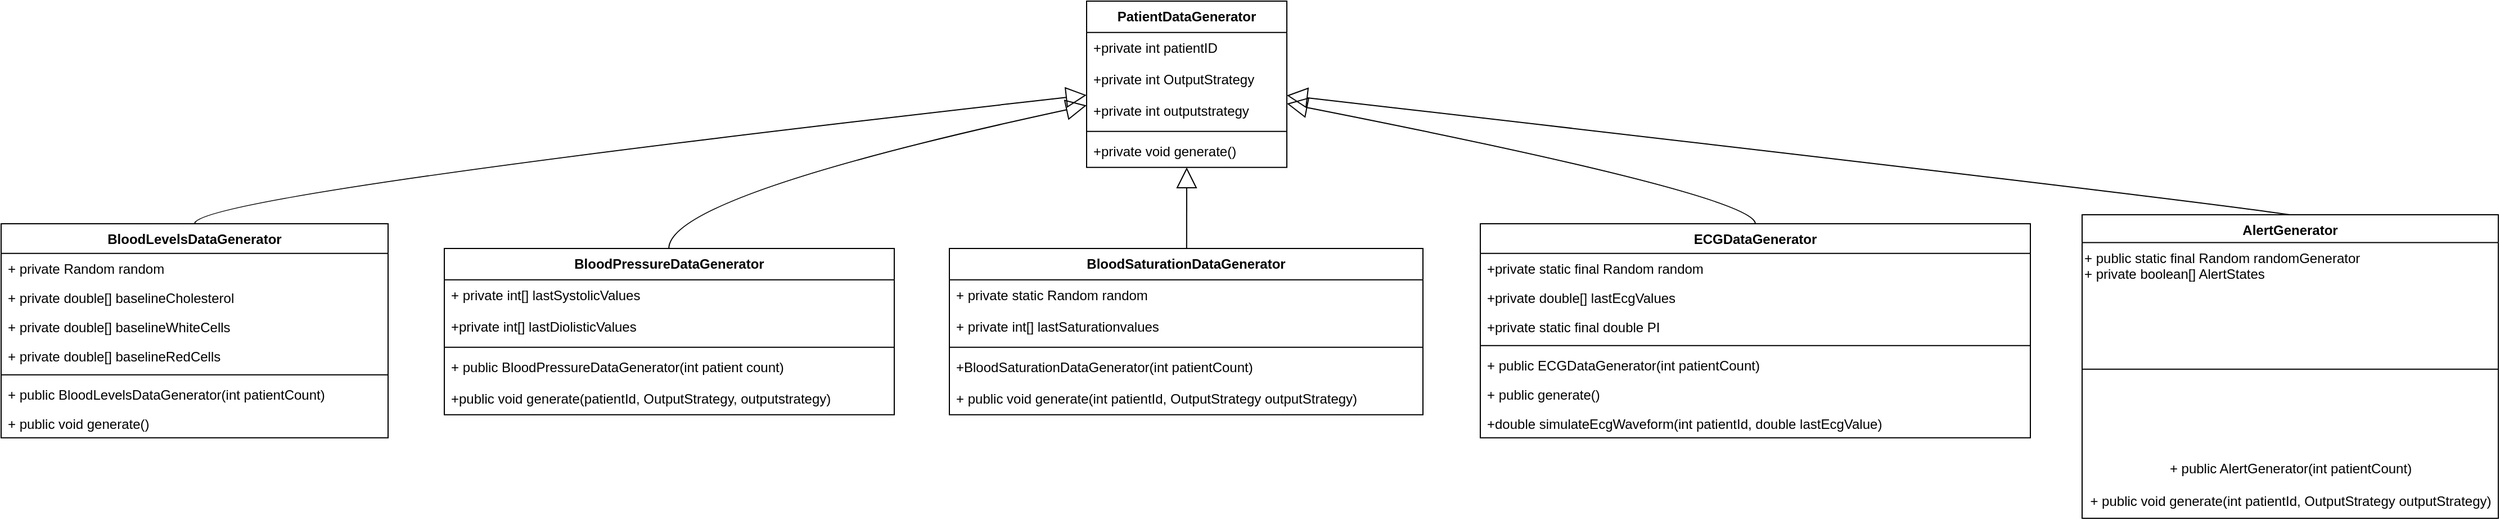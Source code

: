 <mxfile version="24.2.7" type="github">
  <diagram id="C5RBs43oDa-KdzZeNtuy" name="Page-1">
    <mxGraphModel dx="887" dy="520" grid="1" gridSize="10" guides="1" tooltips="1" connect="1" arrows="1" fold="1" page="1" pageScale="1" pageWidth="827" pageHeight="1169" math="0" shadow="0">
      <root>
        <mxCell id="WIyWlLk6GJQsqaUBKTNV-0" />
        <mxCell id="WIyWlLk6GJQsqaUBKTNV-1" parent="WIyWlLk6GJQsqaUBKTNV-0" />
        <mxCell id="Af25B5TgeSPkg5sPbAyL-43" value="PatientDataGenerator" style="swimlane;fontStyle=1;align=center;verticalAlign=top;childLayout=stackLayout;horizontal=1;startSize=27.9;horizontalStack=0;resizeParent=1;resizeParentMax=0;resizeLast=0;collapsible=0;marginBottom=0;" vertex="1" parent="WIyWlLk6GJQsqaUBKTNV-1">
          <mxGeometry x="985" y="20" width="178" height="147.9" as="geometry" />
        </mxCell>
        <mxCell id="Af25B5TgeSPkg5sPbAyL-44" value="+private int patientID" style="text;strokeColor=none;fillColor=none;align=left;verticalAlign=top;spacingLeft=4;spacingRight=4;overflow=hidden;rotatable=0;points=[[0,0.5],[1,0.5]];portConstraint=eastwest;" vertex="1" parent="Af25B5TgeSPkg5sPbAyL-43">
          <mxGeometry y="27.9" width="178" height="28" as="geometry" />
        </mxCell>
        <mxCell id="Af25B5TgeSPkg5sPbAyL-45" value="+private int OutputStrategy" style="text;strokeColor=none;fillColor=none;align=left;verticalAlign=top;spacingLeft=4;spacingRight=4;overflow=hidden;rotatable=0;points=[[0,0.5],[1,0.5]];portConstraint=eastwest;" vertex="1" parent="Af25B5TgeSPkg5sPbAyL-43">
          <mxGeometry y="55.9" width="178" height="28" as="geometry" />
        </mxCell>
        <mxCell id="Af25B5TgeSPkg5sPbAyL-46" value="+private int outputstrategy" style="text;strokeColor=none;fillColor=none;align=left;verticalAlign=top;spacingLeft=4;spacingRight=4;overflow=hidden;rotatable=0;points=[[0,0.5],[1,0.5]];portConstraint=eastwest;" vertex="1" parent="Af25B5TgeSPkg5sPbAyL-43">
          <mxGeometry y="83.9" width="178" height="28" as="geometry" />
        </mxCell>
        <mxCell id="Af25B5TgeSPkg5sPbAyL-47" style="line;strokeWidth=1;fillColor=none;align=left;verticalAlign=middle;spacingTop=-1;spacingLeft=3;spacingRight=3;rotatable=0;labelPosition=right;points=[];portConstraint=eastwest;strokeColor=inherit;" vertex="1" parent="Af25B5TgeSPkg5sPbAyL-43">
          <mxGeometry y="111.9" width="178" height="8" as="geometry" />
        </mxCell>
        <mxCell id="Af25B5TgeSPkg5sPbAyL-48" value="+private void generate()" style="text;strokeColor=none;fillColor=none;align=left;verticalAlign=top;spacingLeft=4;spacingRight=4;overflow=hidden;rotatable=0;points=[[0,0.5],[1,0.5]];portConstraint=eastwest;" vertex="1" parent="Af25B5TgeSPkg5sPbAyL-43">
          <mxGeometry y="119.9" width="178" height="28" as="geometry" />
        </mxCell>
        <mxCell id="Af25B5TgeSPkg5sPbAyL-49" value="BloodLevelsDataGenerator" style="swimlane;fontStyle=1;align=center;verticalAlign=top;childLayout=stackLayout;horizontal=1;startSize=26.357;horizontalStack=0;resizeParent=1;resizeParentMax=0;resizeLast=0;collapsible=0;marginBottom=0;" vertex="1" parent="WIyWlLk6GJQsqaUBKTNV-1">
          <mxGeometry x="20" y="218" width="344" height="190.357" as="geometry" />
        </mxCell>
        <mxCell id="Af25B5TgeSPkg5sPbAyL-50" value="+ private Random random" style="text;strokeColor=none;fillColor=none;align=left;verticalAlign=top;spacingLeft=4;spacingRight=4;overflow=hidden;rotatable=0;points=[[0,0.5],[1,0.5]];portConstraint=eastwest;" vertex="1" parent="Af25B5TgeSPkg5sPbAyL-49">
          <mxGeometry y="26.357" width="344" height="26" as="geometry" />
        </mxCell>
        <mxCell id="Af25B5TgeSPkg5sPbAyL-51" value="+ private double[] baselineCholesterol" style="text;strokeColor=none;fillColor=none;align=left;verticalAlign=top;spacingLeft=4;spacingRight=4;overflow=hidden;rotatable=0;points=[[0,0.5],[1,0.5]];portConstraint=eastwest;" vertex="1" parent="Af25B5TgeSPkg5sPbAyL-49">
          <mxGeometry y="52.357" width="344" height="26" as="geometry" />
        </mxCell>
        <mxCell id="Af25B5TgeSPkg5sPbAyL-52" value="+ private double[] baselineWhiteCells" style="text;strokeColor=none;fillColor=none;align=left;verticalAlign=top;spacingLeft=4;spacingRight=4;overflow=hidden;rotatable=0;points=[[0,0.5],[1,0.5]];portConstraint=eastwest;" vertex="1" parent="Af25B5TgeSPkg5sPbAyL-49">
          <mxGeometry y="78.357" width="344" height="26" as="geometry" />
        </mxCell>
        <mxCell id="Af25B5TgeSPkg5sPbAyL-53" value="+ private double[] baselineRedCells" style="text;strokeColor=none;fillColor=none;align=left;verticalAlign=top;spacingLeft=4;spacingRight=4;overflow=hidden;rotatable=0;points=[[0,0.5],[1,0.5]];portConstraint=eastwest;" vertex="1" parent="Af25B5TgeSPkg5sPbAyL-49">
          <mxGeometry y="104.357" width="344" height="26" as="geometry" />
        </mxCell>
        <mxCell id="Af25B5TgeSPkg5sPbAyL-54" style="line;strokeWidth=1;fillColor=none;align=left;verticalAlign=middle;spacingTop=-1;spacingLeft=3;spacingRight=3;rotatable=0;labelPosition=right;points=[];portConstraint=eastwest;strokeColor=inherit;" vertex="1" parent="Af25B5TgeSPkg5sPbAyL-49">
          <mxGeometry y="130.357" width="344" height="8" as="geometry" />
        </mxCell>
        <mxCell id="Af25B5TgeSPkg5sPbAyL-55" value="+ public BloodLevelsDataGenerator(int patientCount)" style="text;strokeColor=none;fillColor=none;align=left;verticalAlign=top;spacingLeft=4;spacingRight=4;overflow=hidden;rotatable=0;points=[[0,0.5],[1,0.5]];portConstraint=eastwest;" vertex="1" parent="Af25B5TgeSPkg5sPbAyL-49">
          <mxGeometry y="138.357" width="344" height="26" as="geometry" />
        </mxCell>
        <mxCell id="Af25B5TgeSPkg5sPbAyL-56" value="+ public void generate()" style="text;strokeColor=none;fillColor=none;align=left;verticalAlign=top;spacingLeft=4;spacingRight=4;overflow=hidden;rotatable=0;points=[[0,0.5],[1,0.5]];portConstraint=eastwest;" vertex="1" parent="Af25B5TgeSPkg5sPbAyL-49">
          <mxGeometry y="164.357" width="344" height="26" as="geometry" />
        </mxCell>
        <mxCell id="Af25B5TgeSPkg5sPbAyL-57" value="BloodPressureDataGenerator" style="swimlane;fontStyle=1;align=center;verticalAlign=top;childLayout=stackLayout;horizontal=1;startSize=27.9;horizontalStack=0;resizeParent=1;resizeParentMax=0;resizeLast=0;collapsible=0;marginBottom=0;" vertex="1" parent="WIyWlLk6GJQsqaUBKTNV-1">
          <mxGeometry x="414" y="240" width="400" height="147.9" as="geometry" />
        </mxCell>
        <mxCell id="Af25B5TgeSPkg5sPbAyL-58" value="+ private int[] lastSystolicValues" style="text;strokeColor=none;fillColor=none;align=left;verticalAlign=top;spacingLeft=4;spacingRight=4;overflow=hidden;rotatable=0;points=[[0,0.5],[1,0.5]];portConstraint=eastwest;" vertex="1" parent="Af25B5TgeSPkg5sPbAyL-57">
          <mxGeometry y="27.9" width="400" height="28" as="geometry" />
        </mxCell>
        <mxCell id="Af25B5TgeSPkg5sPbAyL-59" value="+private int[] lastDiolisticValues" style="text;strokeColor=none;fillColor=none;align=left;verticalAlign=top;spacingLeft=4;spacingRight=4;overflow=hidden;rotatable=0;points=[[0,0.5],[1,0.5]];portConstraint=eastwest;" vertex="1" parent="Af25B5TgeSPkg5sPbAyL-57">
          <mxGeometry y="55.9" width="400" height="28" as="geometry" />
        </mxCell>
        <mxCell id="Af25B5TgeSPkg5sPbAyL-60" style="line;strokeWidth=1;fillColor=none;align=left;verticalAlign=middle;spacingTop=-1;spacingLeft=3;spacingRight=3;rotatable=0;labelPosition=right;points=[];portConstraint=eastwest;strokeColor=inherit;" vertex="1" parent="Af25B5TgeSPkg5sPbAyL-57">
          <mxGeometry y="83.9" width="400" height="8" as="geometry" />
        </mxCell>
        <mxCell id="Af25B5TgeSPkg5sPbAyL-61" value="+ public BloodPressureDataGenerator(int patient count)" style="text;strokeColor=none;fillColor=none;align=left;verticalAlign=top;spacingLeft=4;spacingRight=4;overflow=hidden;rotatable=0;points=[[0,0.5],[1,0.5]];portConstraint=eastwest;" vertex="1" parent="Af25B5TgeSPkg5sPbAyL-57">
          <mxGeometry y="91.9" width="400" height="28" as="geometry" />
        </mxCell>
        <mxCell id="Af25B5TgeSPkg5sPbAyL-62" value="+public void generate(patientId, OutputStrategy, outputstrategy)" style="text;strokeColor=none;fillColor=none;align=left;verticalAlign=top;spacingLeft=4;spacingRight=4;overflow=hidden;rotatable=0;points=[[0,0.5],[1,0.5]];portConstraint=eastwest;" vertex="1" parent="Af25B5TgeSPkg5sPbAyL-57">
          <mxGeometry y="119.9" width="400" height="28" as="geometry" />
        </mxCell>
        <mxCell id="Af25B5TgeSPkg5sPbAyL-63" value="BloodSaturationDataGenerator" style="swimlane;fontStyle=1;align=center;verticalAlign=top;childLayout=stackLayout;horizontal=1;startSize=27.9;horizontalStack=0;resizeParent=1;resizeParentMax=0;resizeLast=0;collapsible=0;marginBottom=0;" vertex="1" parent="WIyWlLk6GJQsqaUBKTNV-1">
          <mxGeometry x="863" y="240" width="421" height="147.9" as="geometry" />
        </mxCell>
        <mxCell id="Af25B5TgeSPkg5sPbAyL-64" value="+ private static Random random" style="text;strokeColor=none;fillColor=none;align=left;verticalAlign=top;spacingLeft=4;spacingRight=4;overflow=hidden;rotatable=0;points=[[0,0.5],[1,0.5]];portConstraint=eastwest;" vertex="1" parent="Af25B5TgeSPkg5sPbAyL-63">
          <mxGeometry y="27.9" width="421" height="28" as="geometry" />
        </mxCell>
        <mxCell id="Af25B5TgeSPkg5sPbAyL-65" value="+ private int[] lastSaturationvalues" style="text;strokeColor=none;fillColor=none;align=left;verticalAlign=top;spacingLeft=4;spacingRight=4;overflow=hidden;rotatable=0;points=[[0,0.5],[1,0.5]];portConstraint=eastwest;" vertex="1" parent="Af25B5TgeSPkg5sPbAyL-63">
          <mxGeometry y="55.9" width="421" height="28" as="geometry" />
        </mxCell>
        <mxCell id="Af25B5TgeSPkg5sPbAyL-66" style="line;strokeWidth=1;fillColor=none;align=left;verticalAlign=middle;spacingTop=-1;spacingLeft=3;spacingRight=3;rotatable=0;labelPosition=right;points=[];portConstraint=eastwest;strokeColor=inherit;" vertex="1" parent="Af25B5TgeSPkg5sPbAyL-63">
          <mxGeometry y="83.9" width="421" height="8" as="geometry" />
        </mxCell>
        <mxCell id="Af25B5TgeSPkg5sPbAyL-67" value="+BloodSaturationDataGenerator(int patientCount)" style="text;strokeColor=none;fillColor=none;align=left;verticalAlign=top;spacingLeft=4;spacingRight=4;overflow=hidden;rotatable=0;points=[[0,0.5],[1,0.5]];portConstraint=eastwest;" vertex="1" parent="Af25B5TgeSPkg5sPbAyL-63">
          <mxGeometry y="91.9" width="421" height="28" as="geometry" />
        </mxCell>
        <mxCell id="Af25B5TgeSPkg5sPbAyL-68" value="+ public void generate(int patientId, OutputStrategy outputStrategy)" style="text;strokeColor=none;fillColor=none;align=left;verticalAlign=top;spacingLeft=4;spacingRight=4;overflow=hidden;rotatable=0;points=[[0,0.5],[1,0.5]];portConstraint=eastwest;" vertex="1" parent="Af25B5TgeSPkg5sPbAyL-63">
          <mxGeometry y="119.9" width="421" height="28" as="geometry" />
        </mxCell>
        <mxCell id="Af25B5TgeSPkg5sPbAyL-69" value="ECGDataGenerator" style="swimlane;fontStyle=1;align=center;verticalAlign=top;childLayout=stackLayout;horizontal=1;startSize=26.357;horizontalStack=0;resizeParent=1;resizeParentMax=0;resizeLast=0;collapsible=0;marginBottom=0;" vertex="1" parent="WIyWlLk6GJQsqaUBKTNV-1">
          <mxGeometry x="1335" y="218" width="489" height="190.357" as="geometry" />
        </mxCell>
        <mxCell id="Af25B5TgeSPkg5sPbAyL-70" value="+private static final Random random" style="text;strokeColor=none;fillColor=none;align=left;verticalAlign=top;spacingLeft=4;spacingRight=4;overflow=hidden;rotatable=0;points=[[0,0.5],[1,0.5]];portConstraint=eastwest;" vertex="1" parent="Af25B5TgeSPkg5sPbAyL-69">
          <mxGeometry y="26.357" width="489" height="26" as="geometry" />
        </mxCell>
        <mxCell id="Af25B5TgeSPkg5sPbAyL-71" value="+private double[] lastEcgValues" style="text;strokeColor=none;fillColor=none;align=left;verticalAlign=top;spacingLeft=4;spacingRight=4;overflow=hidden;rotatable=0;points=[[0,0.5],[1,0.5]];portConstraint=eastwest;" vertex="1" parent="Af25B5TgeSPkg5sPbAyL-69">
          <mxGeometry y="52.357" width="489" height="26" as="geometry" />
        </mxCell>
        <mxCell id="Af25B5TgeSPkg5sPbAyL-72" value="+private static final double PI" style="text;strokeColor=none;fillColor=none;align=left;verticalAlign=top;spacingLeft=4;spacingRight=4;overflow=hidden;rotatable=0;points=[[0,0.5],[1,0.5]];portConstraint=eastwest;" vertex="1" parent="Af25B5TgeSPkg5sPbAyL-69">
          <mxGeometry y="78.357" width="489" height="26" as="geometry" />
        </mxCell>
        <mxCell id="Af25B5TgeSPkg5sPbAyL-73" style="line;strokeWidth=1;fillColor=none;align=left;verticalAlign=middle;spacingTop=-1;spacingLeft=3;spacingRight=3;rotatable=0;labelPosition=right;points=[];portConstraint=eastwest;strokeColor=inherit;" vertex="1" parent="Af25B5TgeSPkg5sPbAyL-69">
          <mxGeometry y="104.357" width="489" height="8" as="geometry" />
        </mxCell>
        <mxCell id="Af25B5TgeSPkg5sPbAyL-74" value="+ public ECGDataGenerator(int patientCount)" style="text;strokeColor=none;fillColor=none;align=left;verticalAlign=top;spacingLeft=4;spacingRight=4;overflow=hidden;rotatable=0;points=[[0,0.5],[1,0.5]];portConstraint=eastwest;" vertex="1" parent="Af25B5TgeSPkg5sPbAyL-69">
          <mxGeometry y="112.357" width="489" height="26" as="geometry" />
        </mxCell>
        <mxCell id="Af25B5TgeSPkg5sPbAyL-75" value="+ public generate()" style="text;strokeColor=none;fillColor=none;align=left;verticalAlign=top;spacingLeft=4;spacingRight=4;overflow=hidden;rotatable=0;points=[[0,0.5],[1,0.5]];portConstraint=eastwest;" vertex="1" parent="Af25B5TgeSPkg5sPbAyL-69">
          <mxGeometry y="138.357" width="489" height="26" as="geometry" />
        </mxCell>
        <mxCell id="Af25B5TgeSPkg5sPbAyL-76" value="+double simulateEcgWaveform(int patientId, double lastEcgValue)" style="text;strokeColor=none;fillColor=none;align=left;verticalAlign=top;spacingLeft=4;spacingRight=4;overflow=hidden;rotatable=0;points=[[0,0.5],[1,0.5]];portConstraint=eastwest;" vertex="1" parent="Af25B5TgeSPkg5sPbAyL-69">
          <mxGeometry y="164.357" width="489" height="26" as="geometry" />
        </mxCell>
        <mxCell id="Af25B5TgeSPkg5sPbAyL-77" value="AlertGenerator" style="swimlane;align=center;verticalAlign=top;childLayout=stackLayout;horizontal=1;startSize=24.75;horizontalStack=0;resizeParent=1;resizeParentMax=0;resizeLast=0;collapsible=0;marginBottom=0;" vertex="1" parent="WIyWlLk6GJQsqaUBKTNV-1">
          <mxGeometry x="1870" y="210" width="370" height="270" as="geometry" />
        </mxCell>
        <mxCell id="Af25B5TgeSPkg5sPbAyL-86" value="+ public static final Random randomGenerator&lt;div&gt;&lt;span style=&quot;background-color: initial;&quot;&gt;+ private boolean[] AlertStates&lt;/span&gt;&lt;br&gt;&lt;/div&gt;&lt;div&gt;&lt;span style=&quot;background-color: initial;&quot;&gt;&lt;br&gt;&lt;/span&gt;&lt;/div&gt;" style="text;whiteSpace=wrap;html=1;" vertex="1" parent="Af25B5TgeSPkg5sPbAyL-77">
          <mxGeometry y="24.75" width="370" height="40" as="geometry" />
        </mxCell>
        <mxCell id="Af25B5TgeSPkg5sPbAyL-78" style="line;strokeWidth=1;fillColor=none;align=left;verticalAlign=middle;spacingTop=-1;spacingLeft=3;spacingRight=3;rotatable=0;labelPosition=right;points=[];portConstraint=eastwest;strokeColor=inherit;" vertex="1" parent="Af25B5TgeSPkg5sPbAyL-77">
          <mxGeometry y="64.75" width="370" height="145.25" as="geometry" />
        </mxCell>
        <mxCell id="Af25B5TgeSPkg5sPbAyL-87" value="+ public AlertGenerator(int patientCount)&lt;div&gt;&lt;br&gt;+ public void generate(int patientId, OutputStrategy outputStrategy)&lt;/div&gt;" style="text;html=1;align=center;verticalAlign=middle;resizable=0;points=[];autosize=1;strokeColor=none;fillColor=none;" vertex="1" parent="Af25B5TgeSPkg5sPbAyL-77">
          <mxGeometry y="210" width="370" height="60" as="geometry" />
        </mxCell>
        <mxCell id="Af25B5TgeSPkg5sPbAyL-79" value="" style="curved=1;startArrow=block;startSize=16;startFill=0;endArrow=none;exitX=0.001;exitY=0.565;entryX=0.5;entryY=-0.003;rounded=0;" edge="1" parent="WIyWlLk6GJQsqaUBKTNV-1" source="Af25B5TgeSPkg5sPbAyL-43" target="Af25B5TgeSPkg5sPbAyL-49">
          <mxGeometry relative="1" as="geometry">
            <Array as="points">
              <mxPoint x="192" y="193" />
            </Array>
          </mxGeometry>
        </mxCell>
        <mxCell id="Af25B5TgeSPkg5sPbAyL-80" value="" style="curved=1;startArrow=block;startSize=16;startFill=0;endArrow=none;exitX=0.001;exitY=0.627;entryX=0.499;entryY=0;rounded=0;" edge="1" parent="WIyWlLk6GJQsqaUBKTNV-1" source="Af25B5TgeSPkg5sPbAyL-43" target="Af25B5TgeSPkg5sPbAyL-57">
          <mxGeometry relative="1" as="geometry">
            <Array as="points">
              <mxPoint x="614" y="193" />
            </Array>
          </mxGeometry>
        </mxCell>
        <mxCell id="Af25B5TgeSPkg5sPbAyL-81" value="" style="curved=1;startArrow=block;startSize=16;startFill=0;endArrow=none;exitX=0.5;exitY=0.997;entryX=0.501;entryY=0;rounded=0;" edge="1" parent="WIyWlLk6GJQsqaUBKTNV-1" source="Af25B5TgeSPkg5sPbAyL-43" target="Af25B5TgeSPkg5sPbAyL-63">
          <mxGeometry relative="1" as="geometry">
            <Array as="points" />
          </mxGeometry>
        </mxCell>
        <mxCell id="Af25B5TgeSPkg5sPbAyL-82" value="" style="curved=1;startArrow=block;startSize=16;startFill=0;endArrow=none;exitX=0.999;exitY=0.616;entryX=0.5;entryY=-0.003;rounded=0;" edge="1" parent="WIyWlLk6GJQsqaUBKTNV-1" source="Af25B5TgeSPkg5sPbAyL-43" target="Af25B5TgeSPkg5sPbAyL-69">
          <mxGeometry relative="1" as="geometry">
            <Array as="points">
              <mxPoint x="1579" y="193" />
            </Array>
          </mxGeometry>
        </mxCell>
        <mxCell id="Af25B5TgeSPkg5sPbAyL-83" value="" style="curved=1;startArrow=block;startSize=16;startFill=0;endArrow=none;exitX=0.999;exitY=0.567;entryX=0.499;entryY=0;rounded=0;" edge="1" parent="WIyWlLk6GJQsqaUBKTNV-1" source="Af25B5TgeSPkg5sPbAyL-43" target="Af25B5TgeSPkg5sPbAyL-77">
          <mxGeometry relative="1" as="geometry">
            <Array as="points">
              <mxPoint x="1938" y="193" />
            </Array>
          </mxGeometry>
        </mxCell>
      </root>
    </mxGraphModel>
  </diagram>
</mxfile>
